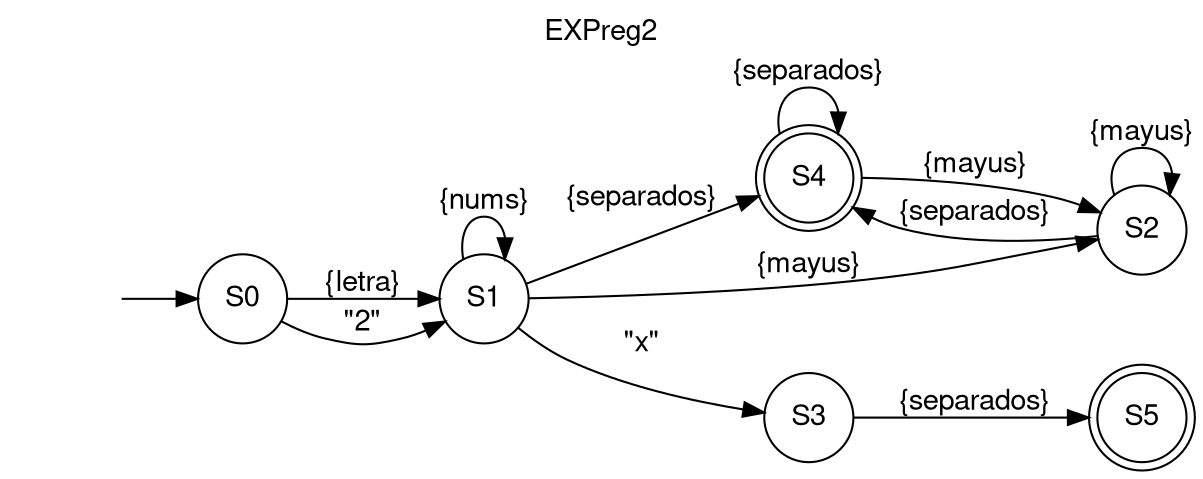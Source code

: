 digraph AFD {
labelloc="t";
    label="EXPreg2";	fontname="Helvetica,Arial,sans-serif"
	node [fontname="Helvetica,Arial,sans-serif"]
	edge [fontname="Helvetica,Arial,sans-serif"]
	rankdir=LR;
begin[shape=none label=""];
node[shape=circle]begin->S0; 
	node [shape = doublecircle]; S4,S5; 
node [shape = circle]; 
S0->S1 [label = "{letra}"];
S0->S1 [label = "\"2\""];
S1->S1 [label = "{nums}"];
S1->S2 [label = "{mayus}"];
S1->S3 [label = "\"x\""];
S1->S4 [label = "{separados}"];
S2->S2 [label = "{mayus}"];
S2->S4 [label = "{separados}"];
S3->S5 [label = "{separados}"];
S4->S2 [label = "{mayus}"];
S4->S4 [label = "{separados}"];
}
